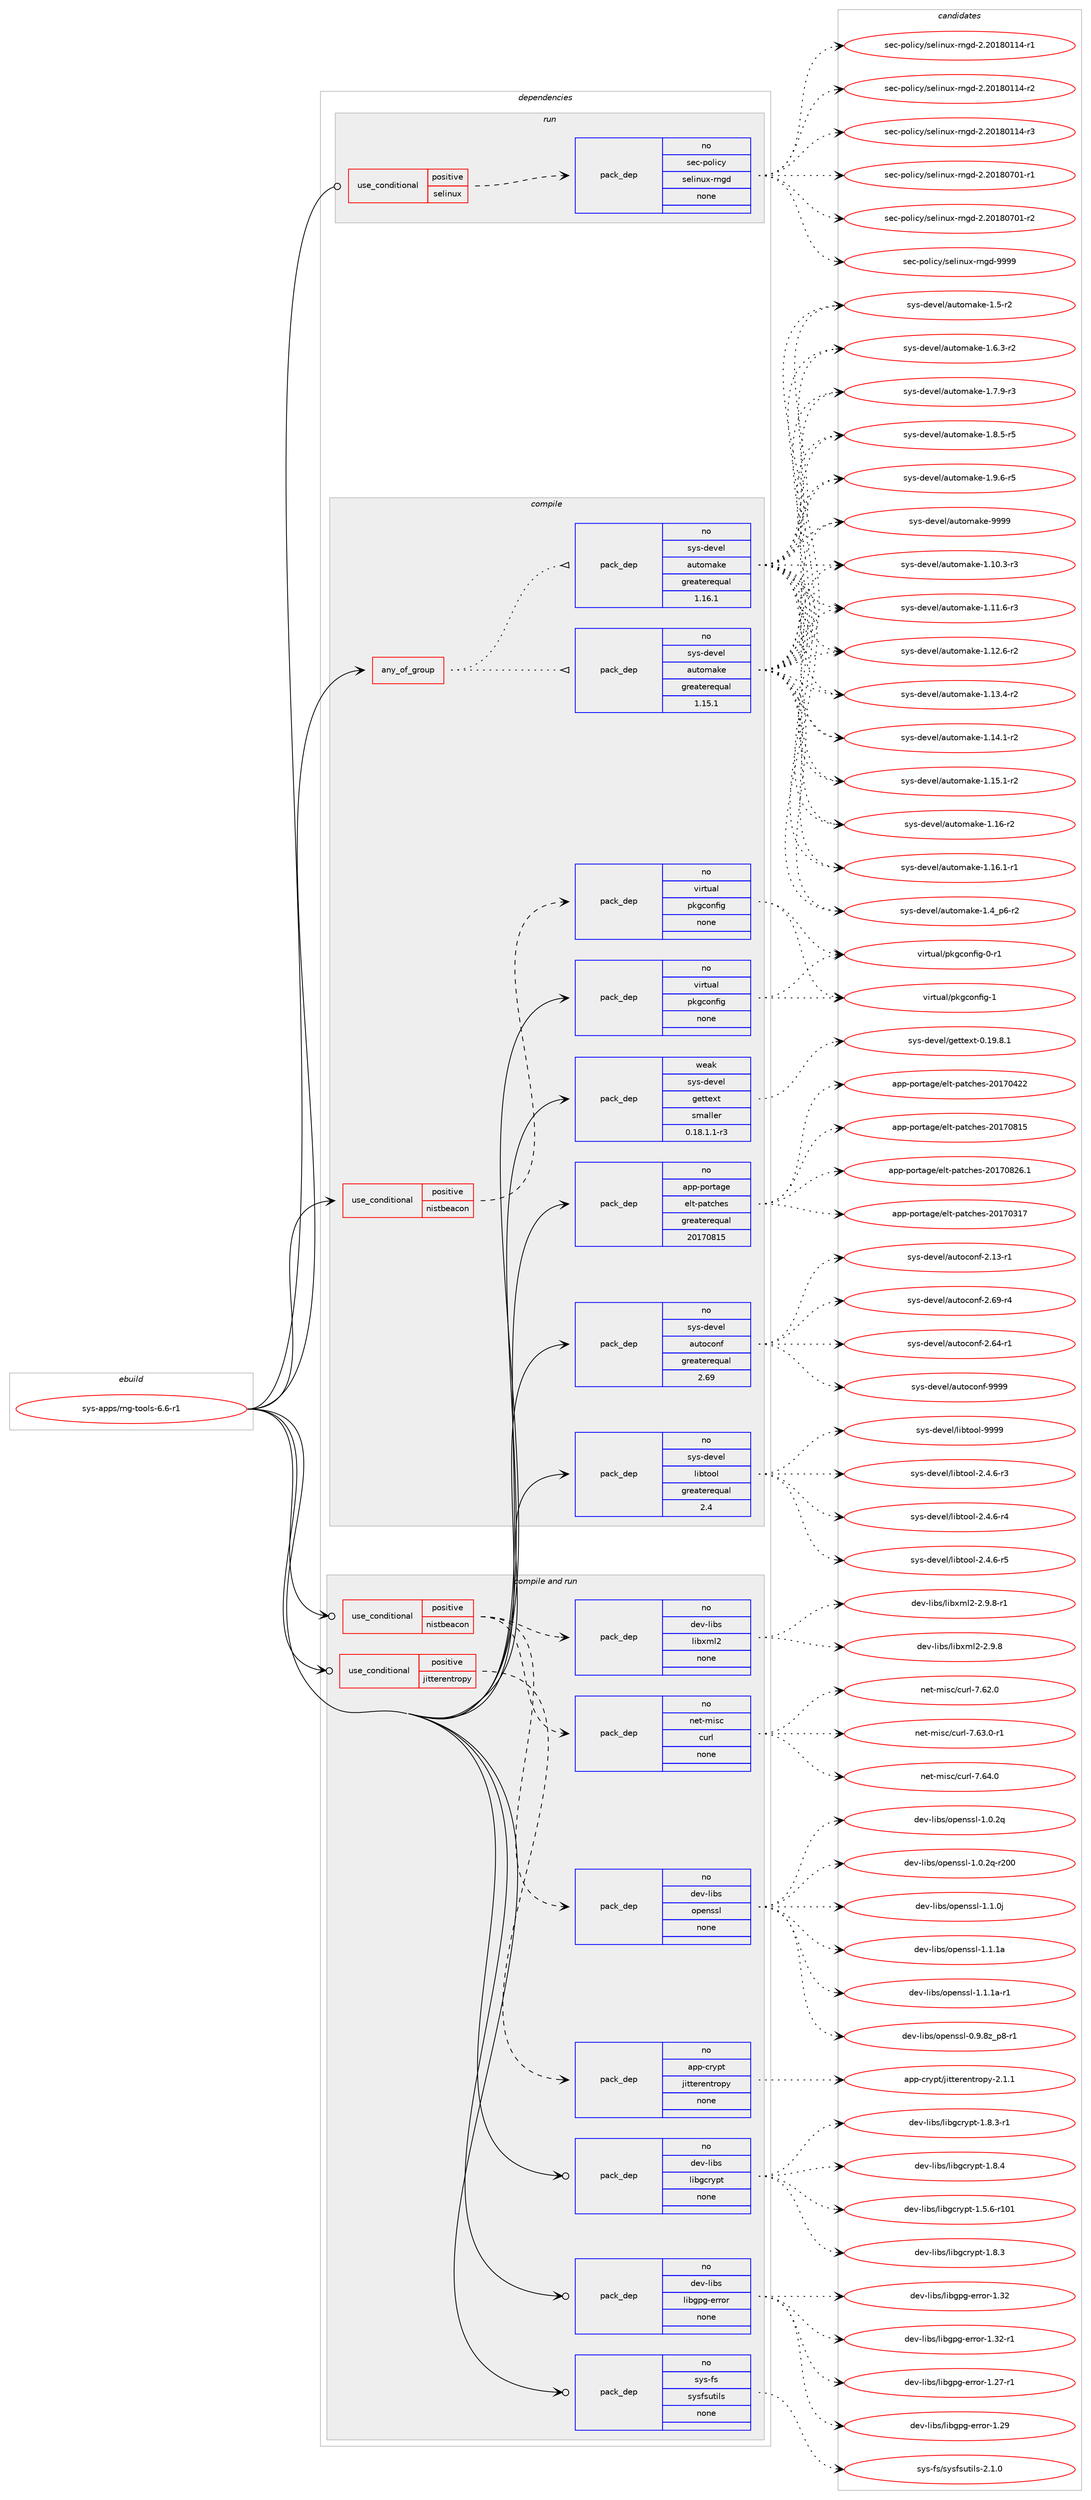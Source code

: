 digraph prolog {

# *************
# Graph options
# *************

newrank=true;
concentrate=true;
compound=true;
graph [rankdir=LR,fontname=Helvetica,fontsize=10,ranksep=1.5];#, ranksep=2.5, nodesep=0.2];
edge  [arrowhead=vee];
node  [fontname=Helvetica,fontsize=10];

# **********
# The ebuild
# **********

subgraph cluster_leftcol {
color=gray;
rank=same;
label=<<i>ebuild</i>>;
id [label="sys-apps/rng-tools-6.6-r1", color=red, width=4, href="../sys-apps/rng-tools-6.6-r1.svg"];
}

# ****************
# The dependencies
# ****************

subgraph cluster_midcol {
color=gray;
label=<<i>dependencies</i>>;
subgraph cluster_compile {
fillcolor="#eeeeee";
style=filled;
label=<<i>compile</i>>;
subgraph any92 {
dependency3871 [label=<<TABLE BORDER="0" CELLBORDER="1" CELLSPACING="0" CELLPADDING="4"><TR><TD CELLPADDING="10">any_of_group</TD></TR></TABLE>>, shape=none, color=red];subgraph pack3420 {
dependency3872 [label=<<TABLE BORDER="0" CELLBORDER="1" CELLSPACING="0" CELLPADDING="4" WIDTH="220"><TR><TD ROWSPAN="6" CELLPADDING="30">pack_dep</TD></TR><TR><TD WIDTH="110">no</TD></TR><TR><TD>sys-devel</TD></TR><TR><TD>automake</TD></TR><TR><TD>greaterequal</TD></TR><TR><TD>1.16.1</TD></TR></TABLE>>, shape=none, color=blue];
}
dependency3871:e -> dependency3872:w [weight=20,style="dotted",arrowhead="oinv"];
subgraph pack3421 {
dependency3873 [label=<<TABLE BORDER="0" CELLBORDER="1" CELLSPACING="0" CELLPADDING="4" WIDTH="220"><TR><TD ROWSPAN="6" CELLPADDING="30">pack_dep</TD></TR><TR><TD WIDTH="110">no</TD></TR><TR><TD>sys-devel</TD></TR><TR><TD>automake</TD></TR><TR><TD>greaterequal</TD></TR><TR><TD>1.15.1</TD></TR></TABLE>>, shape=none, color=blue];
}
dependency3871:e -> dependency3873:w [weight=20,style="dotted",arrowhead="oinv"];
}
id:e -> dependency3871:w [weight=20,style="solid",arrowhead="vee"];
subgraph cond358 {
dependency3874 [label=<<TABLE BORDER="0" CELLBORDER="1" CELLSPACING="0" CELLPADDING="4"><TR><TD ROWSPAN="3" CELLPADDING="10">use_conditional</TD></TR><TR><TD>positive</TD></TR><TR><TD>nistbeacon</TD></TR></TABLE>>, shape=none, color=red];
subgraph pack3422 {
dependency3875 [label=<<TABLE BORDER="0" CELLBORDER="1" CELLSPACING="0" CELLPADDING="4" WIDTH="220"><TR><TD ROWSPAN="6" CELLPADDING="30">pack_dep</TD></TR><TR><TD WIDTH="110">no</TD></TR><TR><TD>virtual</TD></TR><TR><TD>pkgconfig</TD></TR><TR><TD>none</TD></TR><TR><TD></TD></TR></TABLE>>, shape=none, color=blue];
}
dependency3874:e -> dependency3875:w [weight=20,style="dashed",arrowhead="vee"];
}
id:e -> dependency3874:w [weight=20,style="solid",arrowhead="vee"];
subgraph pack3423 {
dependency3876 [label=<<TABLE BORDER="0" CELLBORDER="1" CELLSPACING="0" CELLPADDING="4" WIDTH="220"><TR><TD ROWSPAN="6" CELLPADDING="30">pack_dep</TD></TR><TR><TD WIDTH="110">no</TD></TR><TR><TD>app-portage</TD></TR><TR><TD>elt-patches</TD></TR><TR><TD>greaterequal</TD></TR><TR><TD>20170815</TD></TR></TABLE>>, shape=none, color=blue];
}
id:e -> dependency3876:w [weight=20,style="solid",arrowhead="vee"];
subgraph pack3424 {
dependency3877 [label=<<TABLE BORDER="0" CELLBORDER="1" CELLSPACING="0" CELLPADDING="4" WIDTH="220"><TR><TD ROWSPAN="6" CELLPADDING="30">pack_dep</TD></TR><TR><TD WIDTH="110">no</TD></TR><TR><TD>sys-devel</TD></TR><TR><TD>autoconf</TD></TR><TR><TD>greaterequal</TD></TR><TR><TD>2.69</TD></TR></TABLE>>, shape=none, color=blue];
}
id:e -> dependency3877:w [weight=20,style="solid",arrowhead="vee"];
subgraph pack3425 {
dependency3878 [label=<<TABLE BORDER="0" CELLBORDER="1" CELLSPACING="0" CELLPADDING="4" WIDTH="220"><TR><TD ROWSPAN="6" CELLPADDING="30">pack_dep</TD></TR><TR><TD WIDTH="110">no</TD></TR><TR><TD>sys-devel</TD></TR><TR><TD>libtool</TD></TR><TR><TD>greaterequal</TD></TR><TR><TD>2.4</TD></TR></TABLE>>, shape=none, color=blue];
}
id:e -> dependency3878:w [weight=20,style="solid",arrowhead="vee"];
subgraph pack3426 {
dependency3879 [label=<<TABLE BORDER="0" CELLBORDER="1" CELLSPACING="0" CELLPADDING="4" WIDTH="220"><TR><TD ROWSPAN="6" CELLPADDING="30">pack_dep</TD></TR><TR><TD WIDTH="110">no</TD></TR><TR><TD>virtual</TD></TR><TR><TD>pkgconfig</TD></TR><TR><TD>none</TD></TR><TR><TD></TD></TR></TABLE>>, shape=none, color=blue];
}
id:e -> dependency3879:w [weight=20,style="solid",arrowhead="vee"];
subgraph pack3427 {
dependency3880 [label=<<TABLE BORDER="0" CELLBORDER="1" CELLSPACING="0" CELLPADDING="4" WIDTH="220"><TR><TD ROWSPAN="6" CELLPADDING="30">pack_dep</TD></TR><TR><TD WIDTH="110">weak</TD></TR><TR><TD>sys-devel</TD></TR><TR><TD>gettext</TD></TR><TR><TD>smaller</TD></TR><TR><TD>0.18.1.1-r3</TD></TR></TABLE>>, shape=none, color=blue];
}
id:e -> dependency3880:w [weight=20,style="solid",arrowhead="vee"];
}
subgraph cluster_compileandrun {
fillcolor="#eeeeee";
style=filled;
label=<<i>compile and run</i>>;
subgraph cond359 {
dependency3881 [label=<<TABLE BORDER="0" CELLBORDER="1" CELLSPACING="0" CELLPADDING="4"><TR><TD ROWSPAN="3" CELLPADDING="10">use_conditional</TD></TR><TR><TD>positive</TD></TR><TR><TD>jitterentropy</TD></TR></TABLE>>, shape=none, color=red];
subgraph pack3428 {
dependency3882 [label=<<TABLE BORDER="0" CELLBORDER="1" CELLSPACING="0" CELLPADDING="4" WIDTH="220"><TR><TD ROWSPAN="6" CELLPADDING="30">pack_dep</TD></TR><TR><TD WIDTH="110">no</TD></TR><TR><TD>app-crypt</TD></TR><TR><TD>jitterentropy</TD></TR><TR><TD>none</TD></TR><TR><TD></TD></TR></TABLE>>, shape=none, color=blue];
}
dependency3881:e -> dependency3882:w [weight=20,style="dashed",arrowhead="vee"];
}
id:e -> dependency3881:w [weight=20,style="solid",arrowhead="odotvee"];
subgraph cond360 {
dependency3883 [label=<<TABLE BORDER="0" CELLBORDER="1" CELLSPACING="0" CELLPADDING="4"><TR><TD ROWSPAN="3" CELLPADDING="10">use_conditional</TD></TR><TR><TD>positive</TD></TR><TR><TD>nistbeacon</TD></TR></TABLE>>, shape=none, color=red];
subgraph pack3429 {
dependency3884 [label=<<TABLE BORDER="0" CELLBORDER="1" CELLSPACING="0" CELLPADDING="4" WIDTH="220"><TR><TD ROWSPAN="6" CELLPADDING="30">pack_dep</TD></TR><TR><TD WIDTH="110">no</TD></TR><TR><TD>net-misc</TD></TR><TR><TD>curl</TD></TR><TR><TD>none</TD></TR><TR><TD></TD></TR></TABLE>>, shape=none, color=blue];
}
dependency3883:e -> dependency3884:w [weight=20,style="dashed",arrowhead="vee"];
subgraph pack3430 {
dependency3885 [label=<<TABLE BORDER="0" CELLBORDER="1" CELLSPACING="0" CELLPADDING="4" WIDTH="220"><TR><TD ROWSPAN="6" CELLPADDING="30">pack_dep</TD></TR><TR><TD WIDTH="110">no</TD></TR><TR><TD>dev-libs</TD></TR><TR><TD>libxml2</TD></TR><TR><TD>none</TD></TR><TR><TD></TD></TR></TABLE>>, shape=none, color=blue];
}
dependency3883:e -> dependency3885:w [weight=20,style="dashed",arrowhead="vee"];
subgraph pack3431 {
dependency3886 [label=<<TABLE BORDER="0" CELLBORDER="1" CELLSPACING="0" CELLPADDING="4" WIDTH="220"><TR><TD ROWSPAN="6" CELLPADDING="30">pack_dep</TD></TR><TR><TD WIDTH="110">no</TD></TR><TR><TD>dev-libs</TD></TR><TR><TD>openssl</TD></TR><TR><TD>none</TD></TR><TR><TD></TD></TR></TABLE>>, shape=none, color=blue];
}
dependency3883:e -> dependency3886:w [weight=20,style="dashed",arrowhead="vee"];
}
id:e -> dependency3883:w [weight=20,style="solid",arrowhead="odotvee"];
subgraph pack3432 {
dependency3887 [label=<<TABLE BORDER="0" CELLBORDER="1" CELLSPACING="0" CELLPADDING="4" WIDTH="220"><TR><TD ROWSPAN="6" CELLPADDING="30">pack_dep</TD></TR><TR><TD WIDTH="110">no</TD></TR><TR><TD>dev-libs</TD></TR><TR><TD>libgcrypt</TD></TR><TR><TD>none</TD></TR><TR><TD></TD></TR></TABLE>>, shape=none, color=blue];
}
id:e -> dependency3887:w [weight=20,style="solid",arrowhead="odotvee"];
subgraph pack3433 {
dependency3888 [label=<<TABLE BORDER="0" CELLBORDER="1" CELLSPACING="0" CELLPADDING="4" WIDTH="220"><TR><TD ROWSPAN="6" CELLPADDING="30">pack_dep</TD></TR><TR><TD WIDTH="110">no</TD></TR><TR><TD>dev-libs</TD></TR><TR><TD>libgpg-error</TD></TR><TR><TD>none</TD></TR><TR><TD></TD></TR></TABLE>>, shape=none, color=blue];
}
id:e -> dependency3888:w [weight=20,style="solid",arrowhead="odotvee"];
subgraph pack3434 {
dependency3889 [label=<<TABLE BORDER="0" CELLBORDER="1" CELLSPACING="0" CELLPADDING="4" WIDTH="220"><TR><TD ROWSPAN="6" CELLPADDING="30">pack_dep</TD></TR><TR><TD WIDTH="110">no</TD></TR><TR><TD>sys-fs</TD></TR><TR><TD>sysfsutils</TD></TR><TR><TD>none</TD></TR><TR><TD></TD></TR></TABLE>>, shape=none, color=blue];
}
id:e -> dependency3889:w [weight=20,style="solid",arrowhead="odotvee"];
}
subgraph cluster_run {
fillcolor="#eeeeee";
style=filled;
label=<<i>run</i>>;
subgraph cond361 {
dependency3890 [label=<<TABLE BORDER="0" CELLBORDER="1" CELLSPACING="0" CELLPADDING="4"><TR><TD ROWSPAN="3" CELLPADDING="10">use_conditional</TD></TR><TR><TD>positive</TD></TR><TR><TD>selinux</TD></TR></TABLE>>, shape=none, color=red];
subgraph pack3435 {
dependency3891 [label=<<TABLE BORDER="0" CELLBORDER="1" CELLSPACING="0" CELLPADDING="4" WIDTH="220"><TR><TD ROWSPAN="6" CELLPADDING="30">pack_dep</TD></TR><TR><TD WIDTH="110">no</TD></TR><TR><TD>sec-policy</TD></TR><TR><TD>selinux-rngd</TD></TR><TR><TD>none</TD></TR><TR><TD></TD></TR></TABLE>>, shape=none, color=blue];
}
dependency3890:e -> dependency3891:w [weight=20,style="dashed",arrowhead="vee"];
}
id:e -> dependency3890:w [weight=20,style="solid",arrowhead="odot"];
}
}

# **************
# The candidates
# **************

subgraph cluster_choices {
rank=same;
color=gray;
label=<<i>candidates</i>>;

subgraph choice3420 {
color=black;
nodesep=1;
choice11512111545100101118101108479711711611110997107101454946494846514511451 [label="sys-devel/automake-1.10.3-r3", color=red, width=4,href="../sys-devel/automake-1.10.3-r3.svg"];
choice11512111545100101118101108479711711611110997107101454946494946544511451 [label="sys-devel/automake-1.11.6-r3", color=red, width=4,href="../sys-devel/automake-1.11.6-r3.svg"];
choice11512111545100101118101108479711711611110997107101454946495046544511450 [label="sys-devel/automake-1.12.6-r2", color=red, width=4,href="../sys-devel/automake-1.12.6-r2.svg"];
choice11512111545100101118101108479711711611110997107101454946495146524511450 [label="sys-devel/automake-1.13.4-r2", color=red, width=4,href="../sys-devel/automake-1.13.4-r2.svg"];
choice11512111545100101118101108479711711611110997107101454946495246494511450 [label="sys-devel/automake-1.14.1-r2", color=red, width=4,href="../sys-devel/automake-1.14.1-r2.svg"];
choice11512111545100101118101108479711711611110997107101454946495346494511450 [label="sys-devel/automake-1.15.1-r2", color=red, width=4,href="../sys-devel/automake-1.15.1-r2.svg"];
choice1151211154510010111810110847971171161111099710710145494649544511450 [label="sys-devel/automake-1.16-r2", color=red, width=4,href="../sys-devel/automake-1.16-r2.svg"];
choice11512111545100101118101108479711711611110997107101454946495446494511449 [label="sys-devel/automake-1.16.1-r1", color=red, width=4,href="../sys-devel/automake-1.16.1-r1.svg"];
choice115121115451001011181011084797117116111109971071014549465295112544511450 [label="sys-devel/automake-1.4_p6-r2", color=red, width=4,href="../sys-devel/automake-1.4_p6-r2.svg"];
choice11512111545100101118101108479711711611110997107101454946534511450 [label="sys-devel/automake-1.5-r2", color=red, width=4,href="../sys-devel/automake-1.5-r2.svg"];
choice115121115451001011181011084797117116111109971071014549465446514511450 [label="sys-devel/automake-1.6.3-r2", color=red, width=4,href="../sys-devel/automake-1.6.3-r2.svg"];
choice115121115451001011181011084797117116111109971071014549465546574511451 [label="sys-devel/automake-1.7.9-r3", color=red, width=4,href="../sys-devel/automake-1.7.9-r3.svg"];
choice115121115451001011181011084797117116111109971071014549465646534511453 [label="sys-devel/automake-1.8.5-r5", color=red, width=4,href="../sys-devel/automake-1.8.5-r5.svg"];
choice115121115451001011181011084797117116111109971071014549465746544511453 [label="sys-devel/automake-1.9.6-r5", color=red, width=4,href="../sys-devel/automake-1.9.6-r5.svg"];
choice115121115451001011181011084797117116111109971071014557575757 [label="sys-devel/automake-9999", color=red, width=4,href="../sys-devel/automake-9999.svg"];
dependency3872:e -> choice11512111545100101118101108479711711611110997107101454946494846514511451:w [style=dotted,weight="100"];
dependency3872:e -> choice11512111545100101118101108479711711611110997107101454946494946544511451:w [style=dotted,weight="100"];
dependency3872:e -> choice11512111545100101118101108479711711611110997107101454946495046544511450:w [style=dotted,weight="100"];
dependency3872:e -> choice11512111545100101118101108479711711611110997107101454946495146524511450:w [style=dotted,weight="100"];
dependency3872:e -> choice11512111545100101118101108479711711611110997107101454946495246494511450:w [style=dotted,weight="100"];
dependency3872:e -> choice11512111545100101118101108479711711611110997107101454946495346494511450:w [style=dotted,weight="100"];
dependency3872:e -> choice1151211154510010111810110847971171161111099710710145494649544511450:w [style=dotted,weight="100"];
dependency3872:e -> choice11512111545100101118101108479711711611110997107101454946495446494511449:w [style=dotted,weight="100"];
dependency3872:e -> choice115121115451001011181011084797117116111109971071014549465295112544511450:w [style=dotted,weight="100"];
dependency3872:e -> choice11512111545100101118101108479711711611110997107101454946534511450:w [style=dotted,weight="100"];
dependency3872:e -> choice115121115451001011181011084797117116111109971071014549465446514511450:w [style=dotted,weight="100"];
dependency3872:e -> choice115121115451001011181011084797117116111109971071014549465546574511451:w [style=dotted,weight="100"];
dependency3872:e -> choice115121115451001011181011084797117116111109971071014549465646534511453:w [style=dotted,weight="100"];
dependency3872:e -> choice115121115451001011181011084797117116111109971071014549465746544511453:w [style=dotted,weight="100"];
dependency3872:e -> choice115121115451001011181011084797117116111109971071014557575757:w [style=dotted,weight="100"];
}
subgraph choice3421 {
color=black;
nodesep=1;
choice11512111545100101118101108479711711611110997107101454946494846514511451 [label="sys-devel/automake-1.10.3-r3", color=red, width=4,href="../sys-devel/automake-1.10.3-r3.svg"];
choice11512111545100101118101108479711711611110997107101454946494946544511451 [label="sys-devel/automake-1.11.6-r3", color=red, width=4,href="../sys-devel/automake-1.11.6-r3.svg"];
choice11512111545100101118101108479711711611110997107101454946495046544511450 [label="sys-devel/automake-1.12.6-r2", color=red, width=4,href="../sys-devel/automake-1.12.6-r2.svg"];
choice11512111545100101118101108479711711611110997107101454946495146524511450 [label="sys-devel/automake-1.13.4-r2", color=red, width=4,href="../sys-devel/automake-1.13.4-r2.svg"];
choice11512111545100101118101108479711711611110997107101454946495246494511450 [label="sys-devel/automake-1.14.1-r2", color=red, width=4,href="../sys-devel/automake-1.14.1-r2.svg"];
choice11512111545100101118101108479711711611110997107101454946495346494511450 [label="sys-devel/automake-1.15.1-r2", color=red, width=4,href="../sys-devel/automake-1.15.1-r2.svg"];
choice1151211154510010111810110847971171161111099710710145494649544511450 [label="sys-devel/automake-1.16-r2", color=red, width=4,href="../sys-devel/automake-1.16-r2.svg"];
choice11512111545100101118101108479711711611110997107101454946495446494511449 [label="sys-devel/automake-1.16.1-r1", color=red, width=4,href="../sys-devel/automake-1.16.1-r1.svg"];
choice115121115451001011181011084797117116111109971071014549465295112544511450 [label="sys-devel/automake-1.4_p6-r2", color=red, width=4,href="../sys-devel/automake-1.4_p6-r2.svg"];
choice11512111545100101118101108479711711611110997107101454946534511450 [label="sys-devel/automake-1.5-r2", color=red, width=4,href="../sys-devel/automake-1.5-r2.svg"];
choice115121115451001011181011084797117116111109971071014549465446514511450 [label="sys-devel/automake-1.6.3-r2", color=red, width=4,href="../sys-devel/automake-1.6.3-r2.svg"];
choice115121115451001011181011084797117116111109971071014549465546574511451 [label="sys-devel/automake-1.7.9-r3", color=red, width=4,href="../sys-devel/automake-1.7.9-r3.svg"];
choice115121115451001011181011084797117116111109971071014549465646534511453 [label="sys-devel/automake-1.8.5-r5", color=red, width=4,href="../sys-devel/automake-1.8.5-r5.svg"];
choice115121115451001011181011084797117116111109971071014549465746544511453 [label="sys-devel/automake-1.9.6-r5", color=red, width=4,href="../sys-devel/automake-1.9.6-r5.svg"];
choice115121115451001011181011084797117116111109971071014557575757 [label="sys-devel/automake-9999", color=red, width=4,href="../sys-devel/automake-9999.svg"];
dependency3873:e -> choice11512111545100101118101108479711711611110997107101454946494846514511451:w [style=dotted,weight="100"];
dependency3873:e -> choice11512111545100101118101108479711711611110997107101454946494946544511451:w [style=dotted,weight="100"];
dependency3873:e -> choice11512111545100101118101108479711711611110997107101454946495046544511450:w [style=dotted,weight="100"];
dependency3873:e -> choice11512111545100101118101108479711711611110997107101454946495146524511450:w [style=dotted,weight="100"];
dependency3873:e -> choice11512111545100101118101108479711711611110997107101454946495246494511450:w [style=dotted,weight="100"];
dependency3873:e -> choice11512111545100101118101108479711711611110997107101454946495346494511450:w [style=dotted,weight="100"];
dependency3873:e -> choice1151211154510010111810110847971171161111099710710145494649544511450:w [style=dotted,weight="100"];
dependency3873:e -> choice11512111545100101118101108479711711611110997107101454946495446494511449:w [style=dotted,weight="100"];
dependency3873:e -> choice115121115451001011181011084797117116111109971071014549465295112544511450:w [style=dotted,weight="100"];
dependency3873:e -> choice11512111545100101118101108479711711611110997107101454946534511450:w [style=dotted,weight="100"];
dependency3873:e -> choice115121115451001011181011084797117116111109971071014549465446514511450:w [style=dotted,weight="100"];
dependency3873:e -> choice115121115451001011181011084797117116111109971071014549465546574511451:w [style=dotted,weight="100"];
dependency3873:e -> choice115121115451001011181011084797117116111109971071014549465646534511453:w [style=dotted,weight="100"];
dependency3873:e -> choice115121115451001011181011084797117116111109971071014549465746544511453:w [style=dotted,weight="100"];
dependency3873:e -> choice115121115451001011181011084797117116111109971071014557575757:w [style=dotted,weight="100"];
}
subgraph choice3422 {
color=black;
nodesep=1;
choice11810511411611797108471121071039911111010210510345484511449 [label="virtual/pkgconfig-0-r1", color=red, width=4,href="../virtual/pkgconfig-0-r1.svg"];
choice1181051141161179710847112107103991111101021051034549 [label="virtual/pkgconfig-1", color=red, width=4,href="../virtual/pkgconfig-1.svg"];
dependency3875:e -> choice11810511411611797108471121071039911111010210510345484511449:w [style=dotted,weight="100"];
dependency3875:e -> choice1181051141161179710847112107103991111101021051034549:w [style=dotted,weight="100"];
}
subgraph choice3423 {
color=black;
nodesep=1;
choice97112112451121111141169710310147101108116451129711699104101115455048495548514955 [label="app-portage/elt-patches-20170317", color=red, width=4,href="../app-portage/elt-patches-20170317.svg"];
choice97112112451121111141169710310147101108116451129711699104101115455048495548525050 [label="app-portage/elt-patches-20170422", color=red, width=4,href="../app-portage/elt-patches-20170422.svg"];
choice97112112451121111141169710310147101108116451129711699104101115455048495548564953 [label="app-portage/elt-patches-20170815", color=red, width=4,href="../app-portage/elt-patches-20170815.svg"];
choice971121124511211111411697103101471011081164511297116991041011154550484955485650544649 [label="app-portage/elt-patches-20170826.1", color=red, width=4,href="../app-portage/elt-patches-20170826.1.svg"];
dependency3876:e -> choice97112112451121111141169710310147101108116451129711699104101115455048495548514955:w [style=dotted,weight="100"];
dependency3876:e -> choice97112112451121111141169710310147101108116451129711699104101115455048495548525050:w [style=dotted,weight="100"];
dependency3876:e -> choice97112112451121111141169710310147101108116451129711699104101115455048495548564953:w [style=dotted,weight="100"];
dependency3876:e -> choice971121124511211111411697103101471011081164511297116991041011154550484955485650544649:w [style=dotted,weight="100"];
}
subgraph choice3424 {
color=black;
nodesep=1;
choice1151211154510010111810110847971171161119911111010245504649514511449 [label="sys-devel/autoconf-2.13-r1", color=red, width=4,href="../sys-devel/autoconf-2.13-r1.svg"];
choice1151211154510010111810110847971171161119911111010245504654524511449 [label="sys-devel/autoconf-2.64-r1", color=red, width=4,href="../sys-devel/autoconf-2.64-r1.svg"];
choice1151211154510010111810110847971171161119911111010245504654574511452 [label="sys-devel/autoconf-2.69-r4", color=red, width=4,href="../sys-devel/autoconf-2.69-r4.svg"];
choice115121115451001011181011084797117116111991111101024557575757 [label="sys-devel/autoconf-9999", color=red, width=4,href="../sys-devel/autoconf-9999.svg"];
dependency3877:e -> choice1151211154510010111810110847971171161119911111010245504649514511449:w [style=dotted,weight="100"];
dependency3877:e -> choice1151211154510010111810110847971171161119911111010245504654524511449:w [style=dotted,weight="100"];
dependency3877:e -> choice1151211154510010111810110847971171161119911111010245504654574511452:w [style=dotted,weight="100"];
dependency3877:e -> choice115121115451001011181011084797117116111991111101024557575757:w [style=dotted,weight="100"];
}
subgraph choice3425 {
color=black;
nodesep=1;
choice1151211154510010111810110847108105981161111111084550465246544511451 [label="sys-devel/libtool-2.4.6-r3", color=red, width=4,href="../sys-devel/libtool-2.4.6-r3.svg"];
choice1151211154510010111810110847108105981161111111084550465246544511452 [label="sys-devel/libtool-2.4.6-r4", color=red, width=4,href="../sys-devel/libtool-2.4.6-r4.svg"];
choice1151211154510010111810110847108105981161111111084550465246544511453 [label="sys-devel/libtool-2.4.6-r5", color=red, width=4,href="../sys-devel/libtool-2.4.6-r5.svg"];
choice1151211154510010111810110847108105981161111111084557575757 [label="sys-devel/libtool-9999", color=red, width=4,href="../sys-devel/libtool-9999.svg"];
dependency3878:e -> choice1151211154510010111810110847108105981161111111084550465246544511451:w [style=dotted,weight="100"];
dependency3878:e -> choice1151211154510010111810110847108105981161111111084550465246544511452:w [style=dotted,weight="100"];
dependency3878:e -> choice1151211154510010111810110847108105981161111111084550465246544511453:w [style=dotted,weight="100"];
dependency3878:e -> choice1151211154510010111810110847108105981161111111084557575757:w [style=dotted,weight="100"];
}
subgraph choice3426 {
color=black;
nodesep=1;
choice11810511411611797108471121071039911111010210510345484511449 [label="virtual/pkgconfig-0-r1", color=red, width=4,href="../virtual/pkgconfig-0-r1.svg"];
choice1181051141161179710847112107103991111101021051034549 [label="virtual/pkgconfig-1", color=red, width=4,href="../virtual/pkgconfig-1.svg"];
dependency3879:e -> choice11810511411611797108471121071039911111010210510345484511449:w [style=dotted,weight="100"];
dependency3879:e -> choice1181051141161179710847112107103991111101021051034549:w [style=dotted,weight="100"];
}
subgraph choice3427 {
color=black;
nodesep=1;
choice1151211154510010111810110847103101116116101120116454846495746564649 [label="sys-devel/gettext-0.19.8.1", color=red, width=4,href="../sys-devel/gettext-0.19.8.1.svg"];
dependency3880:e -> choice1151211154510010111810110847103101116116101120116454846495746564649:w [style=dotted,weight="100"];
}
subgraph choice3428 {
color=black;
nodesep=1;
choice97112112459911412111211647106105116116101114101110116114111112121455046494649 [label="app-crypt/jitterentropy-2.1.1", color=red, width=4,href="../app-crypt/jitterentropy-2.1.1.svg"];
dependency3882:e -> choice97112112459911412111211647106105116116101114101110116114111112121455046494649:w [style=dotted,weight="100"];
}
subgraph choice3429 {
color=black;
nodesep=1;
choice1101011164510910511599479911711410845554654504648 [label="net-misc/curl-7.62.0", color=red, width=4,href="../net-misc/curl-7.62.0.svg"];
choice11010111645109105115994799117114108455546545146484511449 [label="net-misc/curl-7.63.0-r1", color=red, width=4,href="../net-misc/curl-7.63.0-r1.svg"];
choice1101011164510910511599479911711410845554654524648 [label="net-misc/curl-7.64.0", color=red, width=4,href="../net-misc/curl-7.64.0.svg"];
dependency3884:e -> choice1101011164510910511599479911711410845554654504648:w [style=dotted,weight="100"];
dependency3884:e -> choice11010111645109105115994799117114108455546545146484511449:w [style=dotted,weight="100"];
dependency3884:e -> choice1101011164510910511599479911711410845554654524648:w [style=dotted,weight="100"];
}
subgraph choice3430 {
color=black;
nodesep=1;
choice1001011184510810598115471081059812010910850455046574656 [label="dev-libs/libxml2-2.9.8", color=red, width=4,href="../dev-libs/libxml2-2.9.8.svg"];
choice10010111845108105981154710810598120109108504550465746564511449 [label="dev-libs/libxml2-2.9.8-r1", color=red, width=4,href="../dev-libs/libxml2-2.9.8-r1.svg"];
dependency3885:e -> choice1001011184510810598115471081059812010910850455046574656:w [style=dotted,weight="100"];
dependency3885:e -> choice10010111845108105981154710810598120109108504550465746564511449:w [style=dotted,weight="100"];
}
subgraph choice3431 {
color=black;
nodesep=1;
choice10010111845108105981154711111210111011511510845484657465612295112564511449 [label="dev-libs/openssl-0.9.8z_p8-r1", color=red, width=4,href="../dev-libs/openssl-0.9.8z_p8-r1.svg"];
choice100101118451081059811547111112101110115115108454946484650113 [label="dev-libs/openssl-1.0.2q", color=red, width=4,href="../dev-libs/openssl-1.0.2q.svg"];
choice10010111845108105981154711111210111011511510845494648465011345114504848 [label="dev-libs/openssl-1.0.2q-r200", color=red, width=4,href="../dev-libs/openssl-1.0.2q-r200.svg"];
choice100101118451081059811547111112101110115115108454946494648106 [label="dev-libs/openssl-1.1.0j", color=red, width=4,href="../dev-libs/openssl-1.1.0j.svg"];
choice10010111845108105981154711111210111011511510845494649464997 [label="dev-libs/openssl-1.1.1a", color=red, width=4,href="../dev-libs/openssl-1.1.1a.svg"];
choice100101118451081059811547111112101110115115108454946494649974511449 [label="dev-libs/openssl-1.1.1a-r1", color=red, width=4,href="../dev-libs/openssl-1.1.1a-r1.svg"];
dependency3886:e -> choice10010111845108105981154711111210111011511510845484657465612295112564511449:w [style=dotted,weight="100"];
dependency3886:e -> choice100101118451081059811547111112101110115115108454946484650113:w [style=dotted,weight="100"];
dependency3886:e -> choice10010111845108105981154711111210111011511510845494648465011345114504848:w [style=dotted,weight="100"];
dependency3886:e -> choice100101118451081059811547111112101110115115108454946494648106:w [style=dotted,weight="100"];
dependency3886:e -> choice10010111845108105981154711111210111011511510845494649464997:w [style=dotted,weight="100"];
dependency3886:e -> choice100101118451081059811547111112101110115115108454946494649974511449:w [style=dotted,weight="100"];
}
subgraph choice3432 {
color=black;
nodesep=1;
choice100101118451081059811547108105981039911412111211645494653465445114494849 [label="dev-libs/libgcrypt-1.5.6-r101", color=red, width=4,href="../dev-libs/libgcrypt-1.5.6-r101.svg"];
choice1001011184510810598115471081059810399114121112116454946564651 [label="dev-libs/libgcrypt-1.8.3", color=red, width=4,href="../dev-libs/libgcrypt-1.8.3.svg"];
choice10010111845108105981154710810598103991141211121164549465646514511449 [label="dev-libs/libgcrypt-1.8.3-r1", color=red, width=4,href="../dev-libs/libgcrypt-1.8.3-r1.svg"];
choice1001011184510810598115471081059810399114121112116454946564652 [label="dev-libs/libgcrypt-1.8.4", color=red, width=4,href="../dev-libs/libgcrypt-1.8.4.svg"];
dependency3887:e -> choice100101118451081059811547108105981039911412111211645494653465445114494849:w [style=dotted,weight="100"];
dependency3887:e -> choice1001011184510810598115471081059810399114121112116454946564651:w [style=dotted,weight="100"];
dependency3887:e -> choice10010111845108105981154710810598103991141211121164549465646514511449:w [style=dotted,weight="100"];
dependency3887:e -> choice1001011184510810598115471081059810399114121112116454946564652:w [style=dotted,weight="100"];
}
subgraph choice3433 {
color=black;
nodesep=1;
choice100101118451081059811547108105981031121034510111411411111445494650554511449 [label="dev-libs/libgpg-error-1.27-r1", color=red, width=4,href="../dev-libs/libgpg-error-1.27-r1.svg"];
choice10010111845108105981154710810598103112103451011141141111144549465057 [label="dev-libs/libgpg-error-1.29", color=red, width=4,href="../dev-libs/libgpg-error-1.29.svg"];
choice10010111845108105981154710810598103112103451011141141111144549465150 [label="dev-libs/libgpg-error-1.32", color=red, width=4,href="../dev-libs/libgpg-error-1.32.svg"];
choice100101118451081059811547108105981031121034510111411411111445494651504511449 [label="dev-libs/libgpg-error-1.32-r1", color=red, width=4,href="../dev-libs/libgpg-error-1.32-r1.svg"];
dependency3888:e -> choice100101118451081059811547108105981031121034510111411411111445494650554511449:w [style=dotted,weight="100"];
dependency3888:e -> choice10010111845108105981154710810598103112103451011141141111144549465057:w [style=dotted,weight="100"];
dependency3888:e -> choice10010111845108105981154710810598103112103451011141141111144549465150:w [style=dotted,weight="100"];
dependency3888:e -> choice100101118451081059811547108105981031121034510111411411111445494651504511449:w [style=dotted,weight="100"];
}
subgraph choice3434 {
color=black;
nodesep=1;
choice1151211154510211547115121115102115117116105108115455046494648 [label="sys-fs/sysfsutils-2.1.0", color=red, width=4,href="../sys-fs/sysfsutils-2.1.0.svg"];
dependency3889:e -> choice1151211154510211547115121115102115117116105108115455046494648:w [style=dotted,weight="100"];
}
subgraph choice3435 {
color=black;
nodesep=1;
choice115101994511211110810599121471151011081051101171204511411010310045504650484956484949524511449 [label="sec-policy/selinux-rngd-2.20180114-r1", color=red, width=4,href="../sec-policy/selinux-rngd-2.20180114-r1.svg"];
choice115101994511211110810599121471151011081051101171204511411010310045504650484956484949524511450 [label="sec-policy/selinux-rngd-2.20180114-r2", color=red, width=4,href="../sec-policy/selinux-rngd-2.20180114-r2.svg"];
choice115101994511211110810599121471151011081051101171204511411010310045504650484956484949524511451 [label="sec-policy/selinux-rngd-2.20180114-r3", color=red, width=4,href="../sec-policy/selinux-rngd-2.20180114-r3.svg"];
choice115101994511211110810599121471151011081051101171204511411010310045504650484956485548494511449 [label="sec-policy/selinux-rngd-2.20180701-r1", color=red, width=4,href="../sec-policy/selinux-rngd-2.20180701-r1.svg"];
choice115101994511211110810599121471151011081051101171204511411010310045504650484956485548494511450 [label="sec-policy/selinux-rngd-2.20180701-r2", color=red, width=4,href="../sec-policy/selinux-rngd-2.20180701-r2.svg"];
choice11510199451121111081059912147115101108105110117120451141101031004557575757 [label="sec-policy/selinux-rngd-9999", color=red, width=4,href="../sec-policy/selinux-rngd-9999.svg"];
dependency3891:e -> choice115101994511211110810599121471151011081051101171204511411010310045504650484956484949524511449:w [style=dotted,weight="100"];
dependency3891:e -> choice115101994511211110810599121471151011081051101171204511411010310045504650484956484949524511450:w [style=dotted,weight="100"];
dependency3891:e -> choice115101994511211110810599121471151011081051101171204511411010310045504650484956484949524511451:w [style=dotted,weight="100"];
dependency3891:e -> choice115101994511211110810599121471151011081051101171204511411010310045504650484956485548494511449:w [style=dotted,weight="100"];
dependency3891:e -> choice115101994511211110810599121471151011081051101171204511411010310045504650484956485548494511450:w [style=dotted,weight="100"];
dependency3891:e -> choice11510199451121111081059912147115101108105110117120451141101031004557575757:w [style=dotted,weight="100"];
}
}

}
